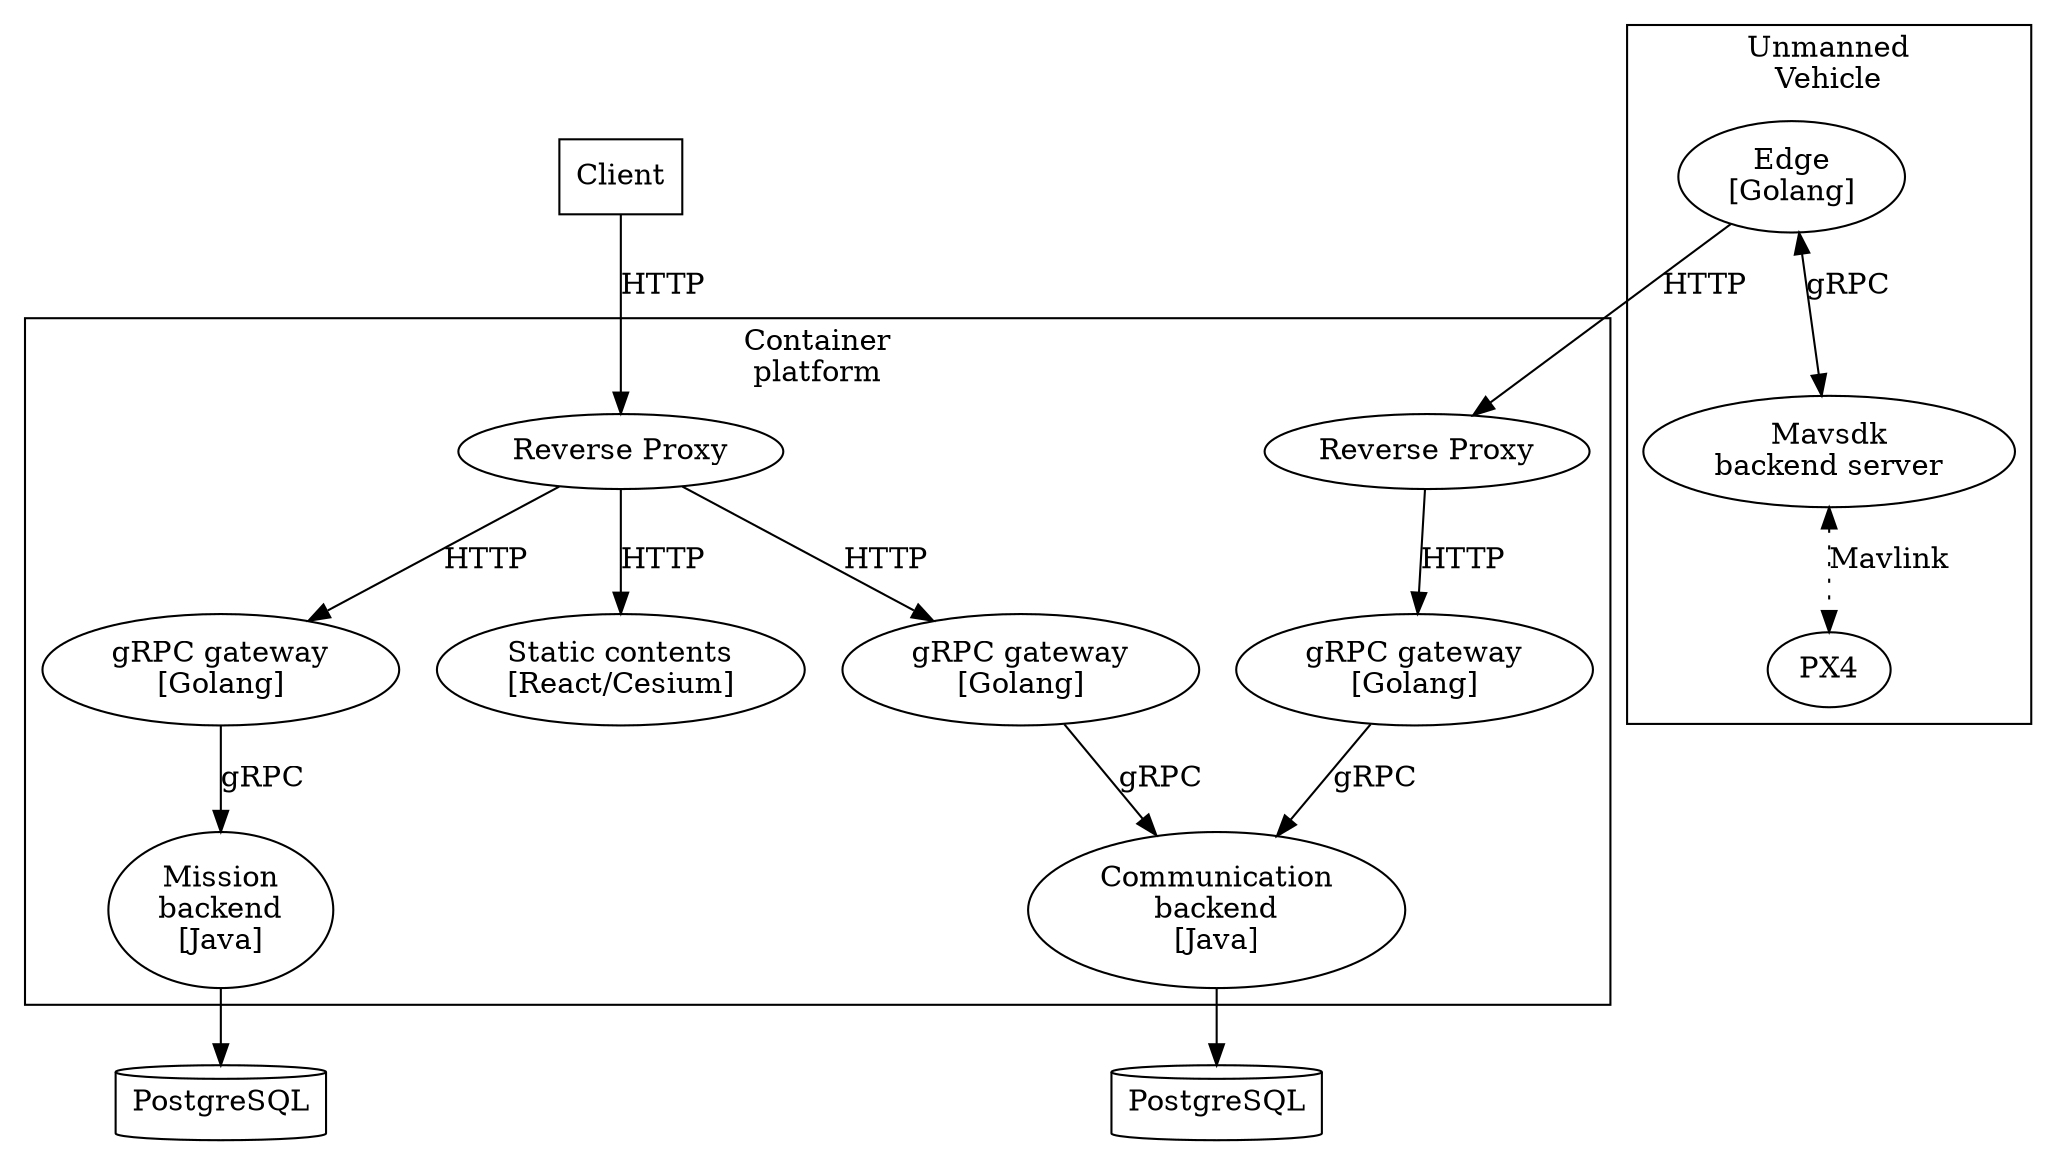 // To render:
// https://dreampuf.github.io/GraphvizOnline/
digraph G {
  Client [label="Client", shape=Box];
  HTTPFrontend1 [label="gRPC gateway\n[Golang]"];
  HTTPFrontend2 [label="gRPC gateway\n[Golang]"];
  HTTPFrontend3 [label="gRPC gateway\n[Golang]"];
  MissionsBackend [label="Mission\nbackend\n[Java]"];
  CommunicationBackend [label="Communication\nbackend\n[Java]"];
  PostgreSQL1 [label="PostgreSQL", shape=cylinder];
  PostgreSQL2 [label="PostgreSQL", shape=cylinder];
  ReverseProxy1 [label="Reverse Proxy"];
  ReverseProxy2 [label="Reverse Proxy"];
  StaticContents [label="Static contents\n[React/Cesium]"];
  Edge_ [label="Edge\n[Golang]"];
  MavsdkBackend [label="Mavsdk\nbackend server"];
  PX4 [label="PX4"];
  
  Client -> ReverseProxy1 [label="HTTP"];
  Edge_ -> ReverseProxy2 [label="HTTP"];
  
  CommunicationBackend -> PostgreSQL1;
  MissionsBackend -> PostgreSQL2;
    
  subgraph cluster_0 {
    label="Container\nplatform";
    ReverseProxy1 -> HTTPFrontend1 [label="HTTP"];
    ReverseProxy1 -> HTTPFrontend2 [label="HTTP"];
    ReverseProxy1 -> StaticContents [label="HTTP"];
    ReverseProxy2 -> HTTPFrontend3 [label="HTTP"];
  
    HTTPFrontend1 -> CommunicationBackend [label="gRPC"];
    HTTPFrontend2 -> MissionsBackend [label="gRPC"];
    HTTPFrontend3 -> CommunicationBackend [label="gRPC"];
  }
  
  subgraph cluster_1 {
    label="Unmanned\nVehicle";
    Edge_ -> MavsdkBackend [label="gRPC", dir=both];
    MavsdkBackend -> PX4 [label="Mavlink", dir=both, style=dotted];
  }
}